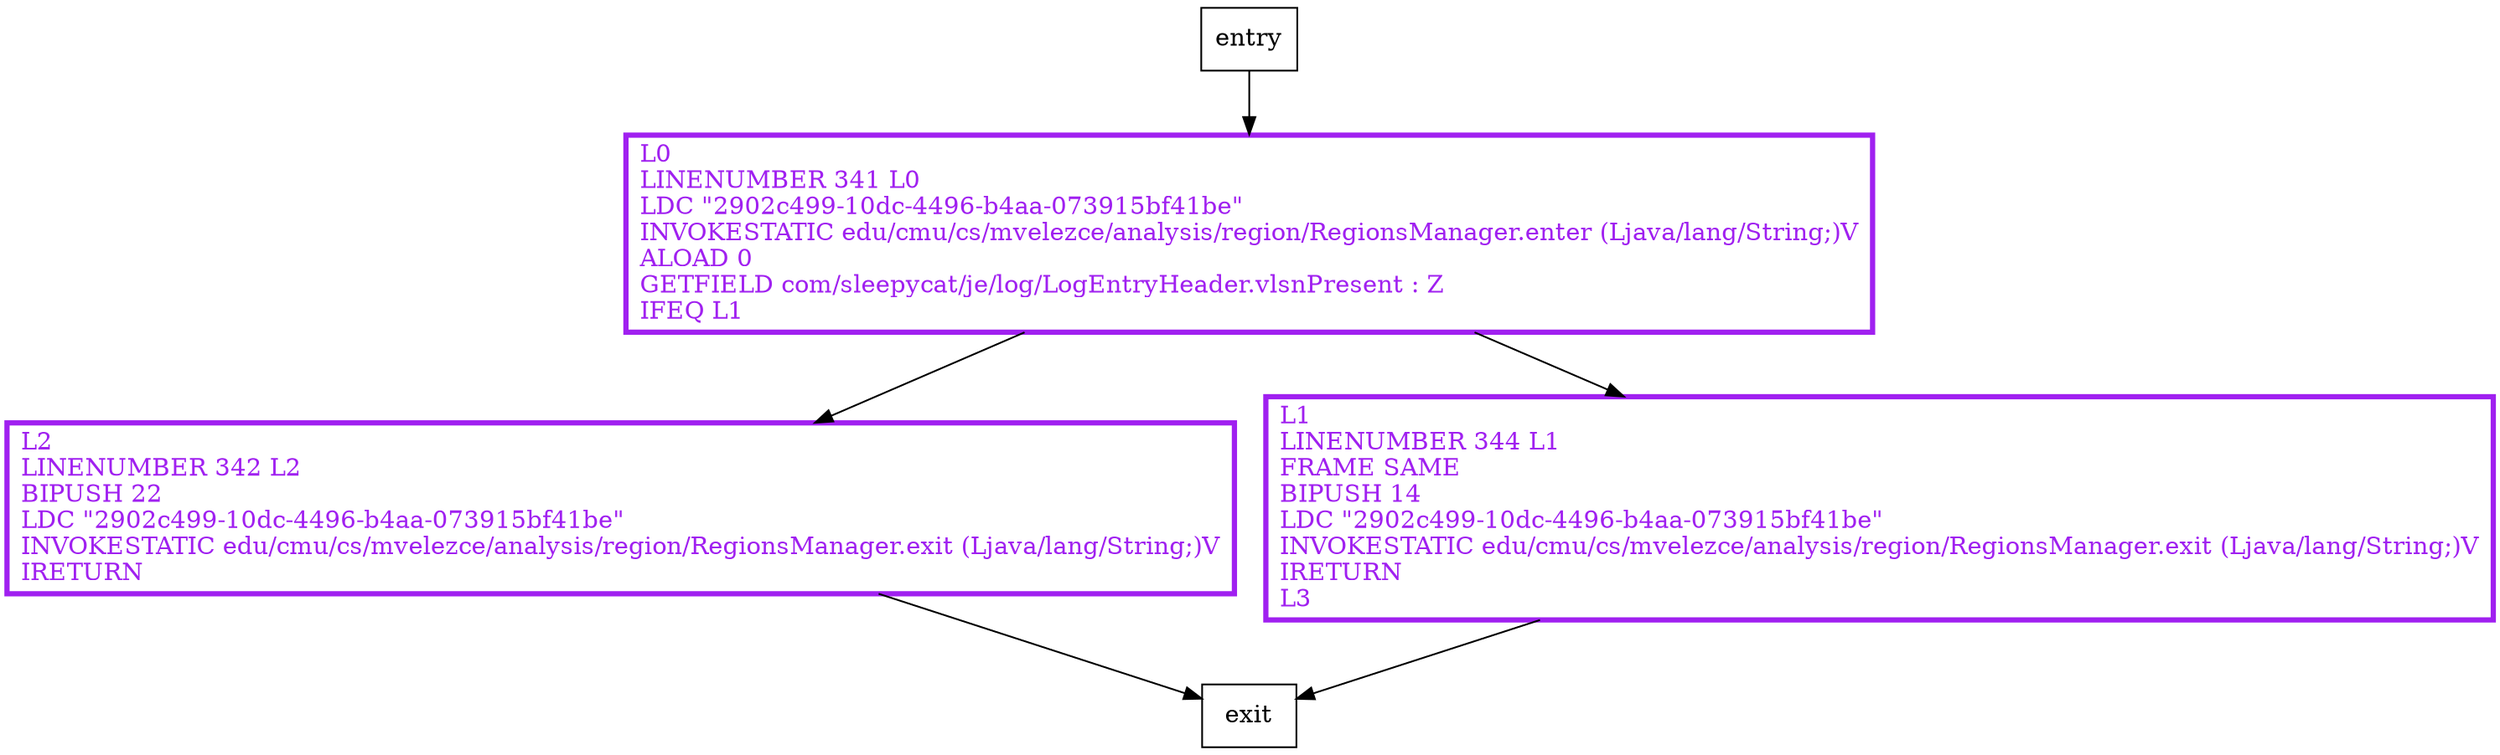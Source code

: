 digraph getSize {
node [shape=record];
2137555962 [label="L2\lLINENUMBER 342 L2\lBIPUSH 22\lLDC \"2902c499-10dc-4496-b4aa-073915bf41be\"\lINVOKESTATIC edu/cmu/cs/mvelezce/analysis/region/RegionsManager.exit (Ljava/lang/String;)V\lIRETURN\l"];
1810817583 [label="L0\lLINENUMBER 341 L0\lLDC \"2902c499-10dc-4496-b4aa-073915bf41be\"\lINVOKESTATIC edu/cmu/cs/mvelezce/analysis/region/RegionsManager.enter (Ljava/lang/String;)V\lALOAD 0\lGETFIELD com/sleepycat/je/log/LogEntryHeader.vlsnPresent : Z\lIFEQ L1\l"];
1500297373 [label="L1\lLINENUMBER 344 L1\lFRAME SAME\lBIPUSH 14\lLDC \"2902c499-10dc-4496-b4aa-073915bf41be\"\lINVOKESTATIC edu/cmu/cs/mvelezce/analysis/region/RegionsManager.exit (Ljava/lang/String;)V\lIRETURN\lL3\l"];
entry;
exit;
entry -> 1810817583;
2137555962 -> exit;
1810817583 -> 2137555962;
1810817583 -> 1500297373;
1500297373 -> exit;
2137555962[fontcolor="purple", penwidth=3, color="purple"];
1810817583[fontcolor="purple", penwidth=3, color="purple"];
1500297373[fontcolor="purple", penwidth=3, color="purple"];
}

